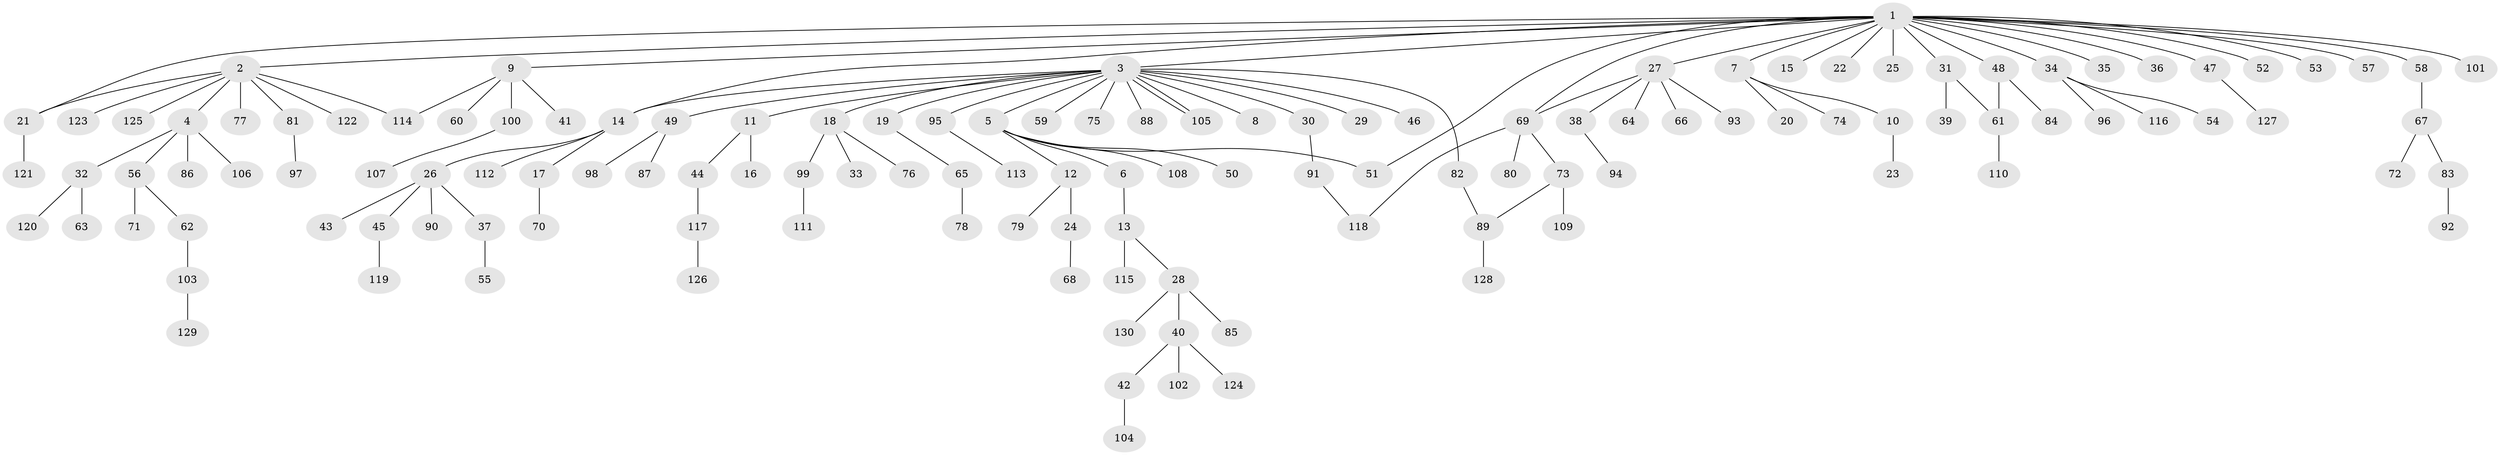 // Generated by graph-tools (version 1.1) at 2025/49/03/09/25 03:49:46]
// undirected, 130 vertices, 138 edges
graph export_dot {
graph [start="1"]
  node [color=gray90,style=filled];
  1;
  2;
  3;
  4;
  5;
  6;
  7;
  8;
  9;
  10;
  11;
  12;
  13;
  14;
  15;
  16;
  17;
  18;
  19;
  20;
  21;
  22;
  23;
  24;
  25;
  26;
  27;
  28;
  29;
  30;
  31;
  32;
  33;
  34;
  35;
  36;
  37;
  38;
  39;
  40;
  41;
  42;
  43;
  44;
  45;
  46;
  47;
  48;
  49;
  50;
  51;
  52;
  53;
  54;
  55;
  56;
  57;
  58;
  59;
  60;
  61;
  62;
  63;
  64;
  65;
  66;
  67;
  68;
  69;
  70;
  71;
  72;
  73;
  74;
  75;
  76;
  77;
  78;
  79;
  80;
  81;
  82;
  83;
  84;
  85;
  86;
  87;
  88;
  89;
  90;
  91;
  92;
  93;
  94;
  95;
  96;
  97;
  98;
  99;
  100;
  101;
  102;
  103;
  104;
  105;
  106;
  107;
  108;
  109;
  110;
  111;
  112;
  113;
  114;
  115;
  116;
  117;
  118;
  119;
  120;
  121;
  122;
  123;
  124;
  125;
  126;
  127;
  128;
  129;
  130;
  1 -- 2;
  1 -- 3;
  1 -- 7;
  1 -- 9;
  1 -- 14;
  1 -- 15;
  1 -- 21;
  1 -- 22;
  1 -- 25;
  1 -- 27;
  1 -- 31;
  1 -- 34;
  1 -- 35;
  1 -- 36;
  1 -- 47;
  1 -- 48;
  1 -- 51;
  1 -- 52;
  1 -- 53;
  1 -- 57;
  1 -- 58;
  1 -- 69;
  1 -- 101;
  2 -- 4;
  2 -- 21;
  2 -- 77;
  2 -- 81;
  2 -- 114;
  2 -- 122;
  2 -- 123;
  2 -- 125;
  3 -- 5;
  3 -- 8;
  3 -- 11;
  3 -- 14;
  3 -- 18;
  3 -- 19;
  3 -- 29;
  3 -- 30;
  3 -- 46;
  3 -- 49;
  3 -- 59;
  3 -- 75;
  3 -- 82;
  3 -- 88;
  3 -- 95;
  3 -- 105;
  3 -- 105;
  4 -- 32;
  4 -- 56;
  4 -- 86;
  4 -- 106;
  5 -- 6;
  5 -- 12;
  5 -- 50;
  5 -- 51;
  5 -- 108;
  6 -- 13;
  7 -- 10;
  7 -- 20;
  7 -- 74;
  9 -- 41;
  9 -- 60;
  9 -- 100;
  9 -- 114;
  10 -- 23;
  11 -- 16;
  11 -- 44;
  12 -- 24;
  12 -- 79;
  13 -- 28;
  13 -- 115;
  14 -- 17;
  14 -- 26;
  14 -- 112;
  17 -- 70;
  18 -- 33;
  18 -- 76;
  18 -- 99;
  19 -- 65;
  21 -- 121;
  24 -- 68;
  26 -- 37;
  26 -- 43;
  26 -- 45;
  26 -- 90;
  27 -- 38;
  27 -- 64;
  27 -- 66;
  27 -- 69;
  27 -- 93;
  28 -- 40;
  28 -- 85;
  28 -- 130;
  30 -- 91;
  31 -- 39;
  31 -- 61;
  32 -- 63;
  32 -- 120;
  34 -- 54;
  34 -- 96;
  34 -- 116;
  37 -- 55;
  38 -- 94;
  40 -- 42;
  40 -- 102;
  40 -- 124;
  42 -- 104;
  44 -- 117;
  45 -- 119;
  47 -- 127;
  48 -- 61;
  48 -- 84;
  49 -- 87;
  49 -- 98;
  56 -- 62;
  56 -- 71;
  58 -- 67;
  61 -- 110;
  62 -- 103;
  65 -- 78;
  67 -- 72;
  67 -- 83;
  69 -- 73;
  69 -- 80;
  69 -- 118;
  73 -- 89;
  73 -- 109;
  81 -- 97;
  82 -- 89;
  83 -- 92;
  89 -- 128;
  91 -- 118;
  95 -- 113;
  99 -- 111;
  100 -- 107;
  103 -- 129;
  117 -- 126;
}
